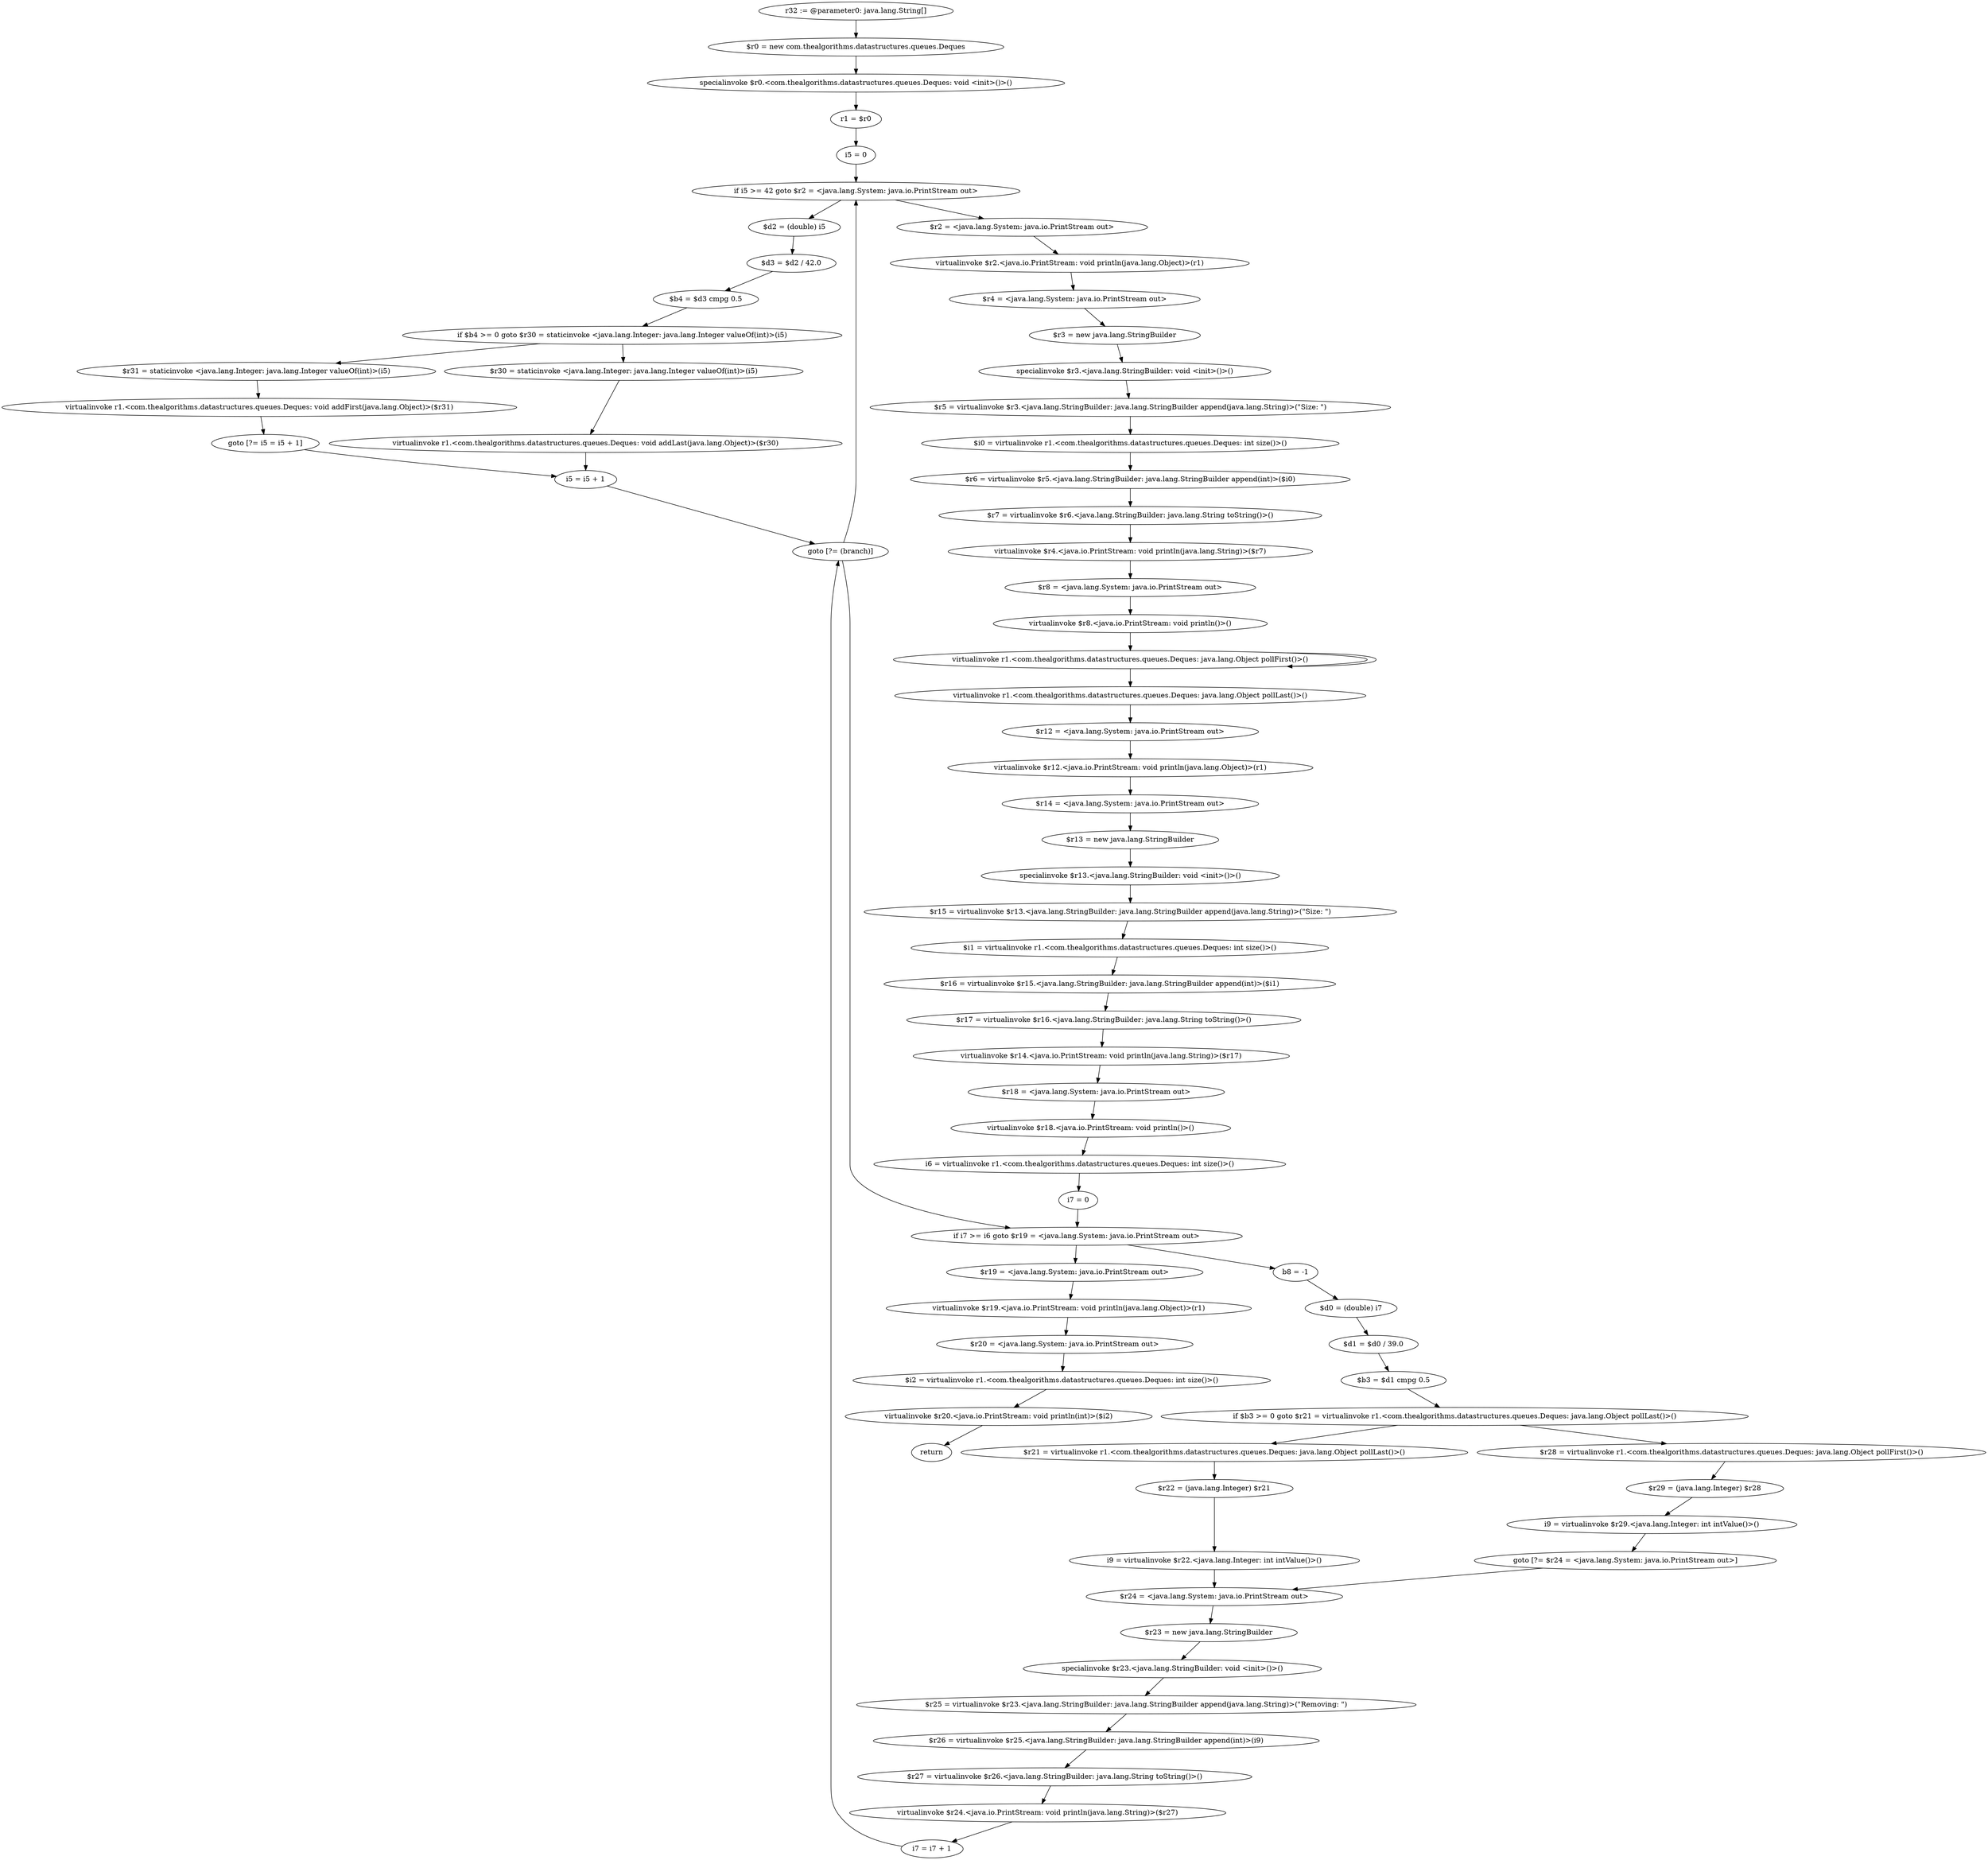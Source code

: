 digraph "unitGraph" {
    "r32 := @parameter0: java.lang.String[]"
    "$r0 = new com.thealgorithms.datastructures.queues.Deques"
    "specialinvoke $r0.<com.thealgorithms.datastructures.queues.Deques: void <init>()>()"
    "r1 = $r0"
    "i5 = 0"
    "if i5 >= 42 goto $r2 = <java.lang.System: java.io.PrintStream out>"
    "$d2 = (double) i5"
    "$d3 = $d2 / 42.0"
    "$b4 = $d3 cmpg 0.5"
    "if $b4 >= 0 goto $r30 = staticinvoke <java.lang.Integer: java.lang.Integer valueOf(int)>(i5)"
    "$r31 = staticinvoke <java.lang.Integer: java.lang.Integer valueOf(int)>(i5)"
    "virtualinvoke r1.<com.thealgorithms.datastructures.queues.Deques: void addFirst(java.lang.Object)>($r31)"
    "goto [?= i5 = i5 + 1]"
    "$r30 = staticinvoke <java.lang.Integer: java.lang.Integer valueOf(int)>(i5)"
    "virtualinvoke r1.<com.thealgorithms.datastructures.queues.Deques: void addLast(java.lang.Object)>($r30)"
    "i5 = i5 + 1"
    "goto [?= (branch)]"
    "$r2 = <java.lang.System: java.io.PrintStream out>"
    "virtualinvoke $r2.<java.io.PrintStream: void println(java.lang.Object)>(r1)"
    "$r4 = <java.lang.System: java.io.PrintStream out>"
    "$r3 = new java.lang.StringBuilder"
    "specialinvoke $r3.<java.lang.StringBuilder: void <init>()>()"
    "$r5 = virtualinvoke $r3.<java.lang.StringBuilder: java.lang.StringBuilder append(java.lang.String)>(\"Size: \")"
    "$i0 = virtualinvoke r1.<com.thealgorithms.datastructures.queues.Deques: int size()>()"
    "$r6 = virtualinvoke $r5.<java.lang.StringBuilder: java.lang.StringBuilder append(int)>($i0)"
    "$r7 = virtualinvoke $r6.<java.lang.StringBuilder: java.lang.String toString()>()"
    "virtualinvoke $r4.<java.io.PrintStream: void println(java.lang.String)>($r7)"
    "$r8 = <java.lang.System: java.io.PrintStream out>"
    "virtualinvoke $r8.<java.io.PrintStream: void println()>()"
    "virtualinvoke r1.<com.thealgorithms.datastructures.queues.Deques: java.lang.Object pollFirst()>()"
    "virtualinvoke r1.<com.thealgorithms.datastructures.queues.Deques: java.lang.Object pollLast()>()"
    "$r12 = <java.lang.System: java.io.PrintStream out>"
    "virtualinvoke $r12.<java.io.PrintStream: void println(java.lang.Object)>(r1)"
    "$r14 = <java.lang.System: java.io.PrintStream out>"
    "$r13 = new java.lang.StringBuilder"
    "specialinvoke $r13.<java.lang.StringBuilder: void <init>()>()"
    "$r15 = virtualinvoke $r13.<java.lang.StringBuilder: java.lang.StringBuilder append(java.lang.String)>(\"Size: \")"
    "$i1 = virtualinvoke r1.<com.thealgorithms.datastructures.queues.Deques: int size()>()"
    "$r16 = virtualinvoke $r15.<java.lang.StringBuilder: java.lang.StringBuilder append(int)>($i1)"
    "$r17 = virtualinvoke $r16.<java.lang.StringBuilder: java.lang.String toString()>()"
    "virtualinvoke $r14.<java.io.PrintStream: void println(java.lang.String)>($r17)"
    "$r18 = <java.lang.System: java.io.PrintStream out>"
    "virtualinvoke $r18.<java.io.PrintStream: void println()>()"
    "i6 = virtualinvoke r1.<com.thealgorithms.datastructures.queues.Deques: int size()>()"
    "i7 = 0"
    "if i7 >= i6 goto $r19 = <java.lang.System: java.io.PrintStream out>"
    "b8 = -1"
    "$d0 = (double) i7"
    "$d1 = $d0 / 39.0"
    "$b3 = $d1 cmpg 0.5"
    "if $b3 >= 0 goto $r21 = virtualinvoke r1.<com.thealgorithms.datastructures.queues.Deques: java.lang.Object pollLast()>()"
    "$r28 = virtualinvoke r1.<com.thealgorithms.datastructures.queues.Deques: java.lang.Object pollFirst()>()"
    "$r29 = (java.lang.Integer) $r28"
    "i9 = virtualinvoke $r29.<java.lang.Integer: int intValue()>()"
    "goto [?= $r24 = <java.lang.System: java.io.PrintStream out>]"
    "$r21 = virtualinvoke r1.<com.thealgorithms.datastructures.queues.Deques: java.lang.Object pollLast()>()"
    "$r22 = (java.lang.Integer) $r21"
    "i9 = virtualinvoke $r22.<java.lang.Integer: int intValue()>()"
    "$r24 = <java.lang.System: java.io.PrintStream out>"
    "$r23 = new java.lang.StringBuilder"
    "specialinvoke $r23.<java.lang.StringBuilder: void <init>()>()"
    "$r25 = virtualinvoke $r23.<java.lang.StringBuilder: java.lang.StringBuilder append(java.lang.String)>(\"Removing: \")"
    "$r26 = virtualinvoke $r25.<java.lang.StringBuilder: java.lang.StringBuilder append(int)>(i9)"
    "$r27 = virtualinvoke $r26.<java.lang.StringBuilder: java.lang.String toString()>()"
    "virtualinvoke $r24.<java.io.PrintStream: void println(java.lang.String)>($r27)"
    "i7 = i7 + 1"
    "$r19 = <java.lang.System: java.io.PrintStream out>"
    "virtualinvoke $r19.<java.io.PrintStream: void println(java.lang.Object)>(r1)"
    "$r20 = <java.lang.System: java.io.PrintStream out>"
    "$i2 = virtualinvoke r1.<com.thealgorithms.datastructures.queues.Deques: int size()>()"
    "virtualinvoke $r20.<java.io.PrintStream: void println(int)>($i2)"
    "return"
    "r32 := @parameter0: java.lang.String[]"->"$r0 = new com.thealgorithms.datastructures.queues.Deques";
    "$r0 = new com.thealgorithms.datastructures.queues.Deques"->"specialinvoke $r0.<com.thealgorithms.datastructures.queues.Deques: void <init>()>()";
    "specialinvoke $r0.<com.thealgorithms.datastructures.queues.Deques: void <init>()>()"->"r1 = $r0";
    "r1 = $r0"->"i5 = 0";
    "i5 = 0"->"if i5 >= 42 goto $r2 = <java.lang.System: java.io.PrintStream out>";
    "if i5 >= 42 goto $r2 = <java.lang.System: java.io.PrintStream out>"->"$d2 = (double) i5";
    "if i5 >= 42 goto $r2 = <java.lang.System: java.io.PrintStream out>"->"$r2 = <java.lang.System: java.io.PrintStream out>";
    "$d2 = (double) i5"->"$d3 = $d2 / 42.0";
    "$d3 = $d2 / 42.0"->"$b4 = $d3 cmpg 0.5";
    "$b4 = $d3 cmpg 0.5"->"if $b4 >= 0 goto $r30 = staticinvoke <java.lang.Integer: java.lang.Integer valueOf(int)>(i5)";
    "if $b4 >= 0 goto $r30 = staticinvoke <java.lang.Integer: java.lang.Integer valueOf(int)>(i5)"->"$r31 = staticinvoke <java.lang.Integer: java.lang.Integer valueOf(int)>(i5)";
    "if $b4 >= 0 goto $r30 = staticinvoke <java.lang.Integer: java.lang.Integer valueOf(int)>(i5)"->"$r30 = staticinvoke <java.lang.Integer: java.lang.Integer valueOf(int)>(i5)";
    "$r31 = staticinvoke <java.lang.Integer: java.lang.Integer valueOf(int)>(i5)"->"virtualinvoke r1.<com.thealgorithms.datastructures.queues.Deques: void addFirst(java.lang.Object)>($r31)";
    "virtualinvoke r1.<com.thealgorithms.datastructures.queues.Deques: void addFirst(java.lang.Object)>($r31)"->"goto [?= i5 = i5 + 1]";
    "goto [?= i5 = i5 + 1]"->"i5 = i5 + 1";
    "$r30 = staticinvoke <java.lang.Integer: java.lang.Integer valueOf(int)>(i5)"->"virtualinvoke r1.<com.thealgorithms.datastructures.queues.Deques: void addLast(java.lang.Object)>($r30)";
    "virtualinvoke r1.<com.thealgorithms.datastructures.queues.Deques: void addLast(java.lang.Object)>($r30)"->"i5 = i5 + 1";
    "i5 = i5 + 1"->"goto [?= (branch)]";
    "goto [?= (branch)]"->"if i5 >= 42 goto $r2 = <java.lang.System: java.io.PrintStream out>";
    "$r2 = <java.lang.System: java.io.PrintStream out>"->"virtualinvoke $r2.<java.io.PrintStream: void println(java.lang.Object)>(r1)";
    "virtualinvoke $r2.<java.io.PrintStream: void println(java.lang.Object)>(r1)"->"$r4 = <java.lang.System: java.io.PrintStream out>";
    "$r4 = <java.lang.System: java.io.PrintStream out>"->"$r3 = new java.lang.StringBuilder";
    "$r3 = new java.lang.StringBuilder"->"specialinvoke $r3.<java.lang.StringBuilder: void <init>()>()";
    "specialinvoke $r3.<java.lang.StringBuilder: void <init>()>()"->"$r5 = virtualinvoke $r3.<java.lang.StringBuilder: java.lang.StringBuilder append(java.lang.String)>(\"Size: \")";
    "$r5 = virtualinvoke $r3.<java.lang.StringBuilder: java.lang.StringBuilder append(java.lang.String)>(\"Size: \")"->"$i0 = virtualinvoke r1.<com.thealgorithms.datastructures.queues.Deques: int size()>()";
    "$i0 = virtualinvoke r1.<com.thealgorithms.datastructures.queues.Deques: int size()>()"->"$r6 = virtualinvoke $r5.<java.lang.StringBuilder: java.lang.StringBuilder append(int)>($i0)";
    "$r6 = virtualinvoke $r5.<java.lang.StringBuilder: java.lang.StringBuilder append(int)>($i0)"->"$r7 = virtualinvoke $r6.<java.lang.StringBuilder: java.lang.String toString()>()";
    "$r7 = virtualinvoke $r6.<java.lang.StringBuilder: java.lang.String toString()>()"->"virtualinvoke $r4.<java.io.PrintStream: void println(java.lang.String)>($r7)";
    "virtualinvoke $r4.<java.io.PrintStream: void println(java.lang.String)>($r7)"->"$r8 = <java.lang.System: java.io.PrintStream out>";
    "$r8 = <java.lang.System: java.io.PrintStream out>"->"virtualinvoke $r8.<java.io.PrintStream: void println()>()";
    "virtualinvoke $r8.<java.io.PrintStream: void println()>()"->"virtualinvoke r1.<com.thealgorithms.datastructures.queues.Deques: java.lang.Object pollFirst()>()";
    "virtualinvoke r1.<com.thealgorithms.datastructures.queues.Deques: java.lang.Object pollFirst()>()"->"virtualinvoke r1.<com.thealgorithms.datastructures.queues.Deques: java.lang.Object pollFirst()>()";
    "virtualinvoke r1.<com.thealgorithms.datastructures.queues.Deques: java.lang.Object pollFirst()>()"->"virtualinvoke r1.<com.thealgorithms.datastructures.queues.Deques: java.lang.Object pollLast()>()";
    "virtualinvoke r1.<com.thealgorithms.datastructures.queues.Deques: java.lang.Object pollLast()>()"->"$r12 = <java.lang.System: java.io.PrintStream out>";
    "$r12 = <java.lang.System: java.io.PrintStream out>"->"virtualinvoke $r12.<java.io.PrintStream: void println(java.lang.Object)>(r1)";
    "virtualinvoke $r12.<java.io.PrintStream: void println(java.lang.Object)>(r1)"->"$r14 = <java.lang.System: java.io.PrintStream out>";
    "$r14 = <java.lang.System: java.io.PrintStream out>"->"$r13 = new java.lang.StringBuilder";
    "$r13 = new java.lang.StringBuilder"->"specialinvoke $r13.<java.lang.StringBuilder: void <init>()>()";
    "specialinvoke $r13.<java.lang.StringBuilder: void <init>()>()"->"$r15 = virtualinvoke $r13.<java.lang.StringBuilder: java.lang.StringBuilder append(java.lang.String)>(\"Size: \")";
    "$r15 = virtualinvoke $r13.<java.lang.StringBuilder: java.lang.StringBuilder append(java.lang.String)>(\"Size: \")"->"$i1 = virtualinvoke r1.<com.thealgorithms.datastructures.queues.Deques: int size()>()";
    "$i1 = virtualinvoke r1.<com.thealgorithms.datastructures.queues.Deques: int size()>()"->"$r16 = virtualinvoke $r15.<java.lang.StringBuilder: java.lang.StringBuilder append(int)>($i1)";
    "$r16 = virtualinvoke $r15.<java.lang.StringBuilder: java.lang.StringBuilder append(int)>($i1)"->"$r17 = virtualinvoke $r16.<java.lang.StringBuilder: java.lang.String toString()>()";
    "$r17 = virtualinvoke $r16.<java.lang.StringBuilder: java.lang.String toString()>()"->"virtualinvoke $r14.<java.io.PrintStream: void println(java.lang.String)>($r17)";
    "virtualinvoke $r14.<java.io.PrintStream: void println(java.lang.String)>($r17)"->"$r18 = <java.lang.System: java.io.PrintStream out>";
    "$r18 = <java.lang.System: java.io.PrintStream out>"->"virtualinvoke $r18.<java.io.PrintStream: void println()>()";
    "virtualinvoke $r18.<java.io.PrintStream: void println()>()"->"i6 = virtualinvoke r1.<com.thealgorithms.datastructures.queues.Deques: int size()>()";
    "i6 = virtualinvoke r1.<com.thealgorithms.datastructures.queues.Deques: int size()>()"->"i7 = 0";
    "i7 = 0"->"if i7 >= i6 goto $r19 = <java.lang.System: java.io.PrintStream out>";
    "if i7 >= i6 goto $r19 = <java.lang.System: java.io.PrintStream out>"->"b8 = -1";
    "if i7 >= i6 goto $r19 = <java.lang.System: java.io.PrintStream out>"->"$r19 = <java.lang.System: java.io.PrintStream out>";
    "b8 = -1"->"$d0 = (double) i7";
    "$d0 = (double) i7"->"$d1 = $d0 / 39.0";
    "$d1 = $d0 / 39.0"->"$b3 = $d1 cmpg 0.5";
    "$b3 = $d1 cmpg 0.5"->"if $b3 >= 0 goto $r21 = virtualinvoke r1.<com.thealgorithms.datastructures.queues.Deques: java.lang.Object pollLast()>()";
    "if $b3 >= 0 goto $r21 = virtualinvoke r1.<com.thealgorithms.datastructures.queues.Deques: java.lang.Object pollLast()>()"->"$r28 = virtualinvoke r1.<com.thealgorithms.datastructures.queues.Deques: java.lang.Object pollFirst()>()";
    "if $b3 >= 0 goto $r21 = virtualinvoke r1.<com.thealgorithms.datastructures.queues.Deques: java.lang.Object pollLast()>()"->"$r21 = virtualinvoke r1.<com.thealgorithms.datastructures.queues.Deques: java.lang.Object pollLast()>()";
    "$r28 = virtualinvoke r1.<com.thealgorithms.datastructures.queues.Deques: java.lang.Object pollFirst()>()"->"$r29 = (java.lang.Integer) $r28";
    "$r29 = (java.lang.Integer) $r28"->"i9 = virtualinvoke $r29.<java.lang.Integer: int intValue()>()";
    "i9 = virtualinvoke $r29.<java.lang.Integer: int intValue()>()"->"goto [?= $r24 = <java.lang.System: java.io.PrintStream out>]";
    "goto [?= $r24 = <java.lang.System: java.io.PrintStream out>]"->"$r24 = <java.lang.System: java.io.PrintStream out>";
    "$r21 = virtualinvoke r1.<com.thealgorithms.datastructures.queues.Deques: java.lang.Object pollLast()>()"->"$r22 = (java.lang.Integer) $r21";
    "$r22 = (java.lang.Integer) $r21"->"i9 = virtualinvoke $r22.<java.lang.Integer: int intValue()>()";
    "i9 = virtualinvoke $r22.<java.lang.Integer: int intValue()>()"->"$r24 = <java.lang.System: java.io.PrintStream out>";
    "$r24 = <java.lang.System: java.io.PrintStream out>"->"$r23 = new java.lang.StringBuilder";
    "$r23 = new java.lang.StringBuilder"->"specialinvoke $r23.<java.lang.StringBuilder: void <init>()>()";
    "specialinvoke $r23.<java.lang.StringBuilder: void <init>()>()"->"$r25 = virtualinvoke $r23.<java.lang.StringBuilder: java.lang.StringBuilder append(java.lang.String)>(\"Removing: \")";
    "$r25 = virtualinvoke $r23.<java.lang.StringBuilder: java.lang.StringBuilder append(java.lang.String)>(\"Removing: \")"->"$r26 = virtualinvoke $r25.<java.lang.StringBuilder: java.lang.StringBuilder append(int)>(i9)";
    "$r26 = virtualinvoke $r25.<java.lang.StringBuilder: java.lang.StringBuilder append(int)>(i9)"->"$r27 = virtualinvoke $r26.<java.lang.StringBuilder: java.lang.String toString()>()";
    "$r27 = virtualinvoke $r26.<java.lang.StringBuilder: java.lang.String toString()>()"->"virtualinvoke $r24.<java.io.PrintStream: void println(java.lang.String)>($r27)";
    "virtualinvoke $r24.<java.io.PrintStream: void println(java.lang.String)>($r27)"->"i7 = i7 + 1";
    "i7 = i7 + 1"->"goto [?= (branch)]";
    "goto [?= (branch)]"->"if i7 >= i6 goto $r19 = <java.lang.System: java.io.PrintStream out>";
    "$r19 = <java.lang.System: java.io.PrintStream out>"->"virtualinvoke $r19.<java.io.PrintStream: void println(java.lang.Object)>(r1)";
    "virtualinvoke $r19.<java.io.PrintStream: void println(java.lang.Object)>(r1)"->"$r20 = <java.lang.System: java.io.PrintStream out>";
    "$r20 = <java.lang.System: java.io.PrintStream out>"->"$i2 = virtualinvoke r1.<com.thealgorithms.datastructures.queues.Deques: int size()>()";
    "$i2 = virtualinvoke r1.<com.thealgorithms.datastructures.queues.Deques: int size()>()"->"virtualinvoke $r20.<java.io.PrintStream: void println(int)>($i2)";
    "virtualinvoke $r20.<java.io.PrintStream: void println(int)>($i2)"->"return";
}
